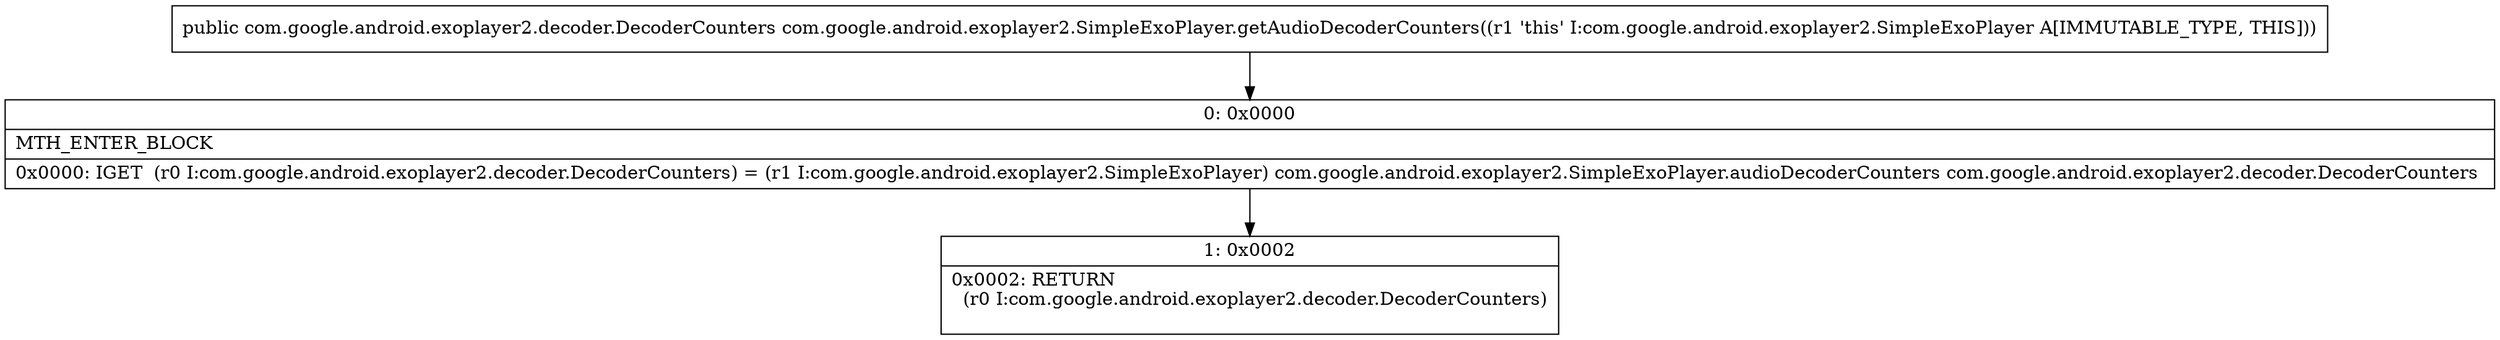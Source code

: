 digraph "CFG forcom.google.android.exoplayer2.SimpleExoPlayer.getAudioDecoderCounters()Lcom\/google\/android\/exoplayer2\/decoder\/DecoderCounters;" {
Node_0 [shape=record,label="{0\:\ 0x0000|MTH_ENTER_BLOCK\l|0x0000: IGET  (r0 I:com.google.android.exoplayer2.decoder.DecoderCounters) = (r1 I:com.google.android.exoplayer2.SimpleExoPlayer) com.google.android.exoplayer2.SimpleExoPlayer.audioDecoderCounters com.google.android.exoplayer2.decoder.DecoderCounters \l}"];
Node_1 [shape=record,label="{1\:\ 0x0002|0x0002: RETURN  \l  (r0 I:com.google.android.exoplayer2.decoder.DecoderCounters)\l \l}"];
MethodNode[shape=record,label="{public com.google.android.exoplayer2.decoder.DecoderCounters com.google.android.exoplayer2.SimpleExoPlayer.getAudioDecoderCounters((r1 'this' I:com.google.android.exoplayer2.SimpleExoPlayer A[IMMUTABLE_TYPE, THIS])) }"];
MethodNode -> Node_0;
Node_0 -> Node_1;
}

